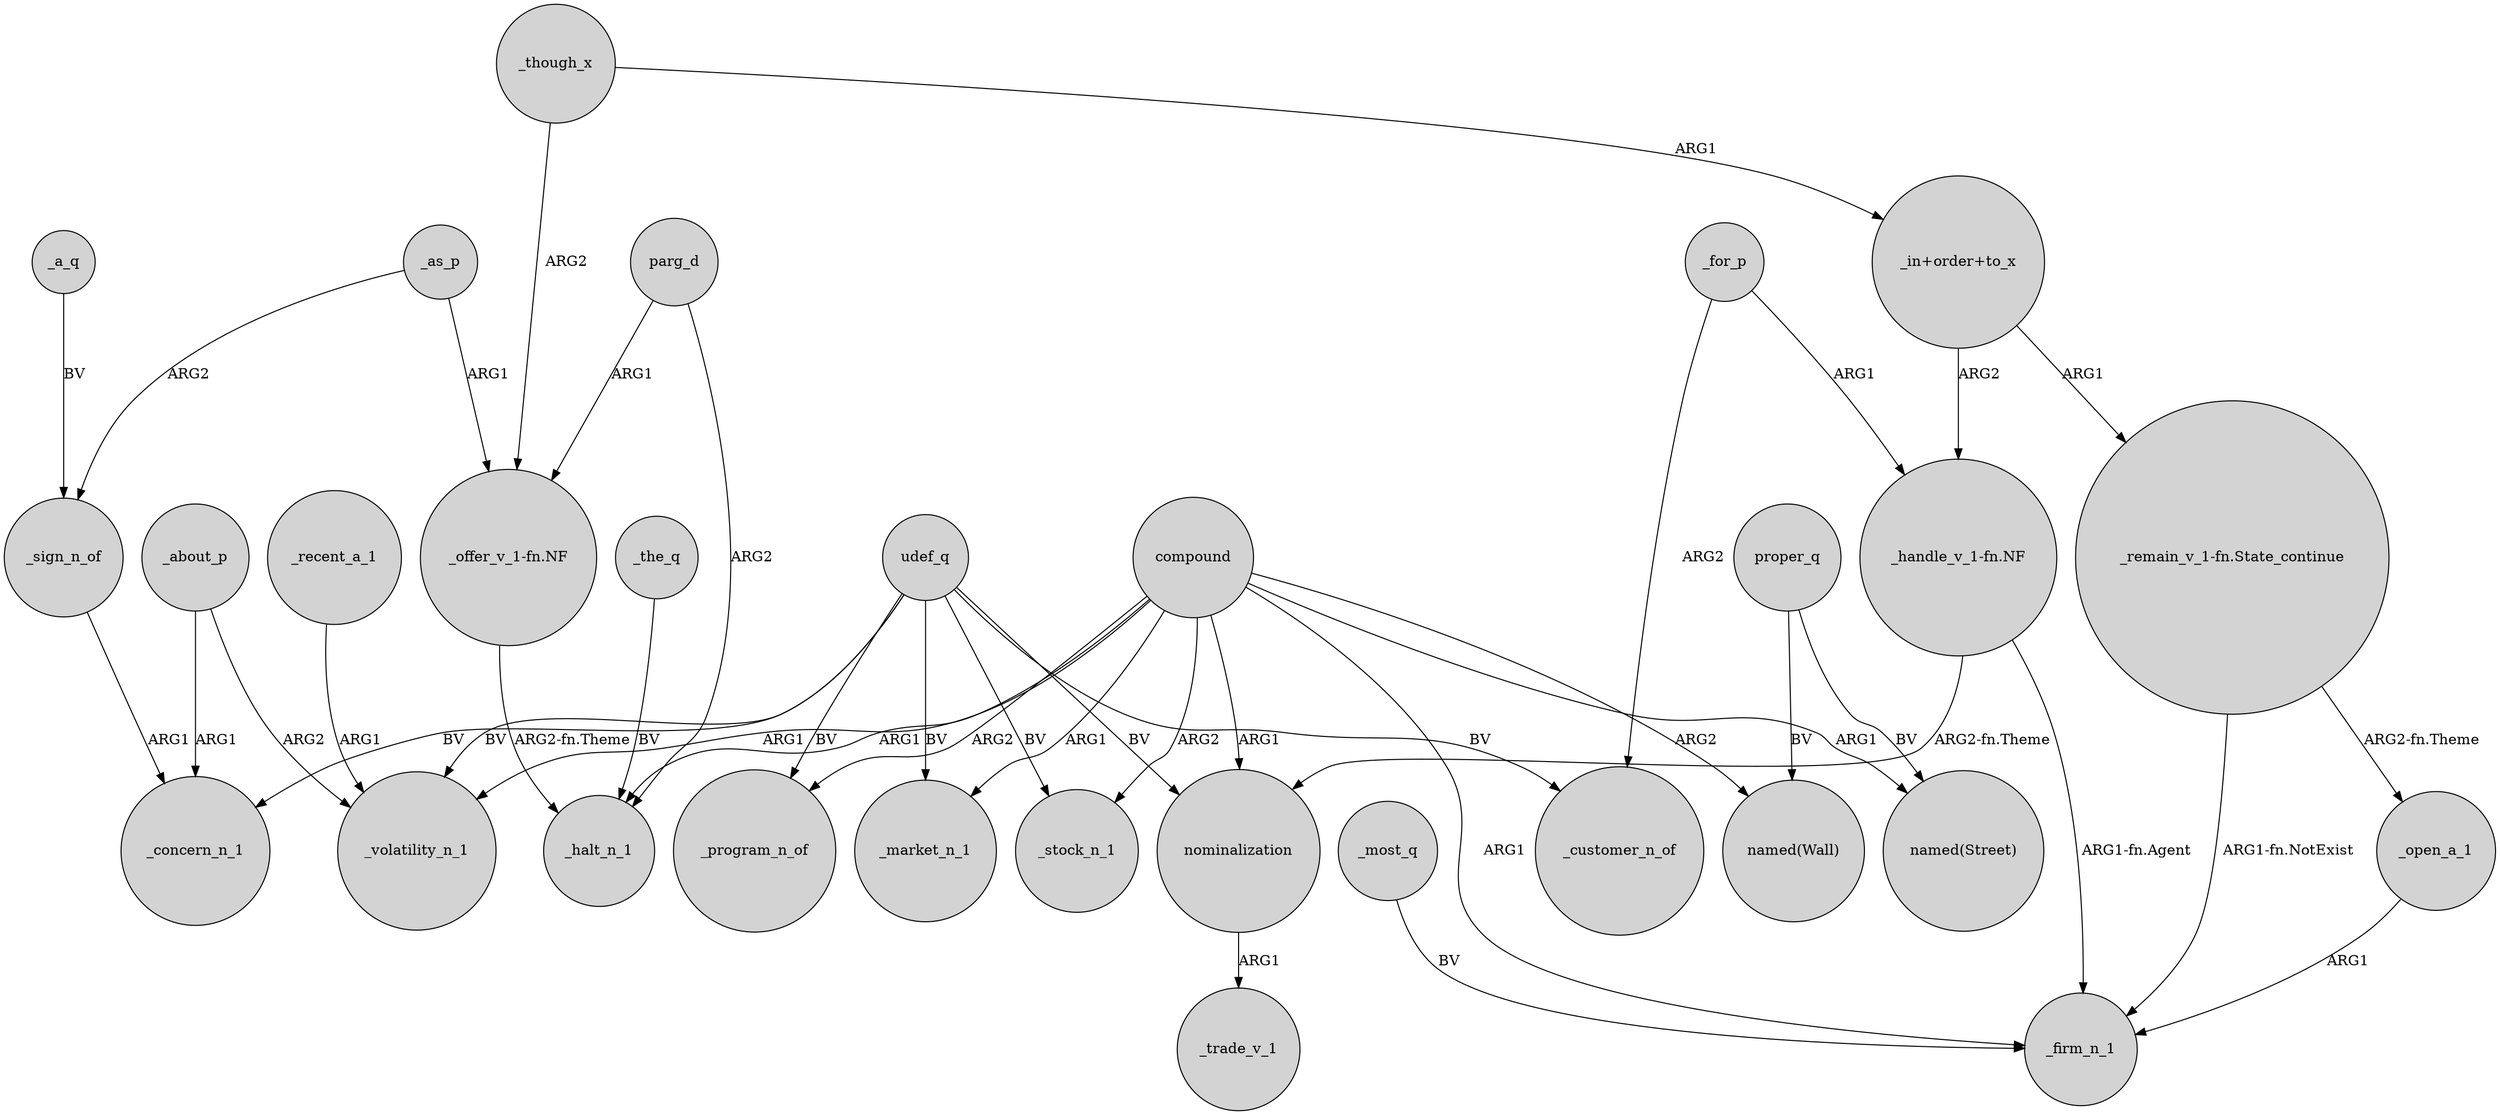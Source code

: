 digraph {
	node [shape=circle style=filled]
	compound -> _program_n_of [label=ARG2]
	_though_x -> "_offer_v_1-fn.NF" [label=ARG2]
	_about_p -> _concern_n_1 [label=ARG1]
	udef_q -> _volatility_n_1 [label=BV]
	"_remain_v_1-fn.State_continue" -> _open_a_1 [label="ARG2-fn.Theme"]
	compound -> "named(Street)" [label=ARG1]
	proper_q -> "named(Wall)" [label=BV]
	_for_p -> _customer_n_of [label=ARG2]
	_recent_a_1 -> _volatility_n_1 [label=ARG1]
	_a_q -> _sign_n_of [label=BV]
	"_in+order+to_x" -> "_handle_v_1-fn.NF" [label=ARG2]
	_open_a_1 -> _firm_n_1 [label=ARG1]
	udef_q -> _program_n_of [label=BV]
	udef_q -> _market_n_1 [label=BV]
	"_handle_v_1-fn.NF" -> _firm_n_1 [label="ARG1-fn.Agent"]
	nominalization -> _trade_v_1 [label=ARG1]
	"_handle_v_1-fn.NF" -> nominalization [label="ARG2-fn.Theme"]
	compound -> _stock_n_1 [label=ARG2]
	proper_q -> "named(Street)" [label=BV]
	"_in+order+to_x" -> "_remain_v_1-fn.State_continue" [label=ARG1]
	"_remain_v_1-fn.State_continue" -> _firm_n_1 [label="ARG1-fn.NotExist"]
	_though_x -> "_in+order+to_x" [label=ARG1]
	_as_p -> _sign_n_of [label=ARG2]
	udef_q -> _stock_n_1 [label=BV]
	compound -> "named(Wall)" [label=ARG2]
	_about_p -> _volatility_n_1 [label=ARG2]
	_sign_n_of -> _concern_n_1 [label=ARG1]
	udef_q -> _concern_n_1 [label=BV]
	compound -> _volatility_n_1 [label=ARG1]
	udef_q -> _customer_n_of [label=BV]
	"_offer_v_1-fn.NF" -> _halt_n_1 [label="ARG2-fn.Theme"]
	compound -> _halt_n_1 [label=ARG1]
	_as_p -> "_offer_v_1-fn.NF" [label=ARG1]
	compound -> _firm_n_1 [label=ARG1]
	udef_q -> nominalization [label=BV]
	parg_d -> _halt_n_1 [label=ARG2]
	_most_q -> _firm_n_1 [label=BV]
	compound -> _market_n_1 [label=ARG1]
	parg_d -> "_offer_v_1-fn.NF" [label=ARG1]
	_for_p -> "_handle_v_1-fn.NF" [label=ARG1]
	compound -> nominalization [label=ARG1]
	_the_q -> _halt_n_1 [label=BV]
}
